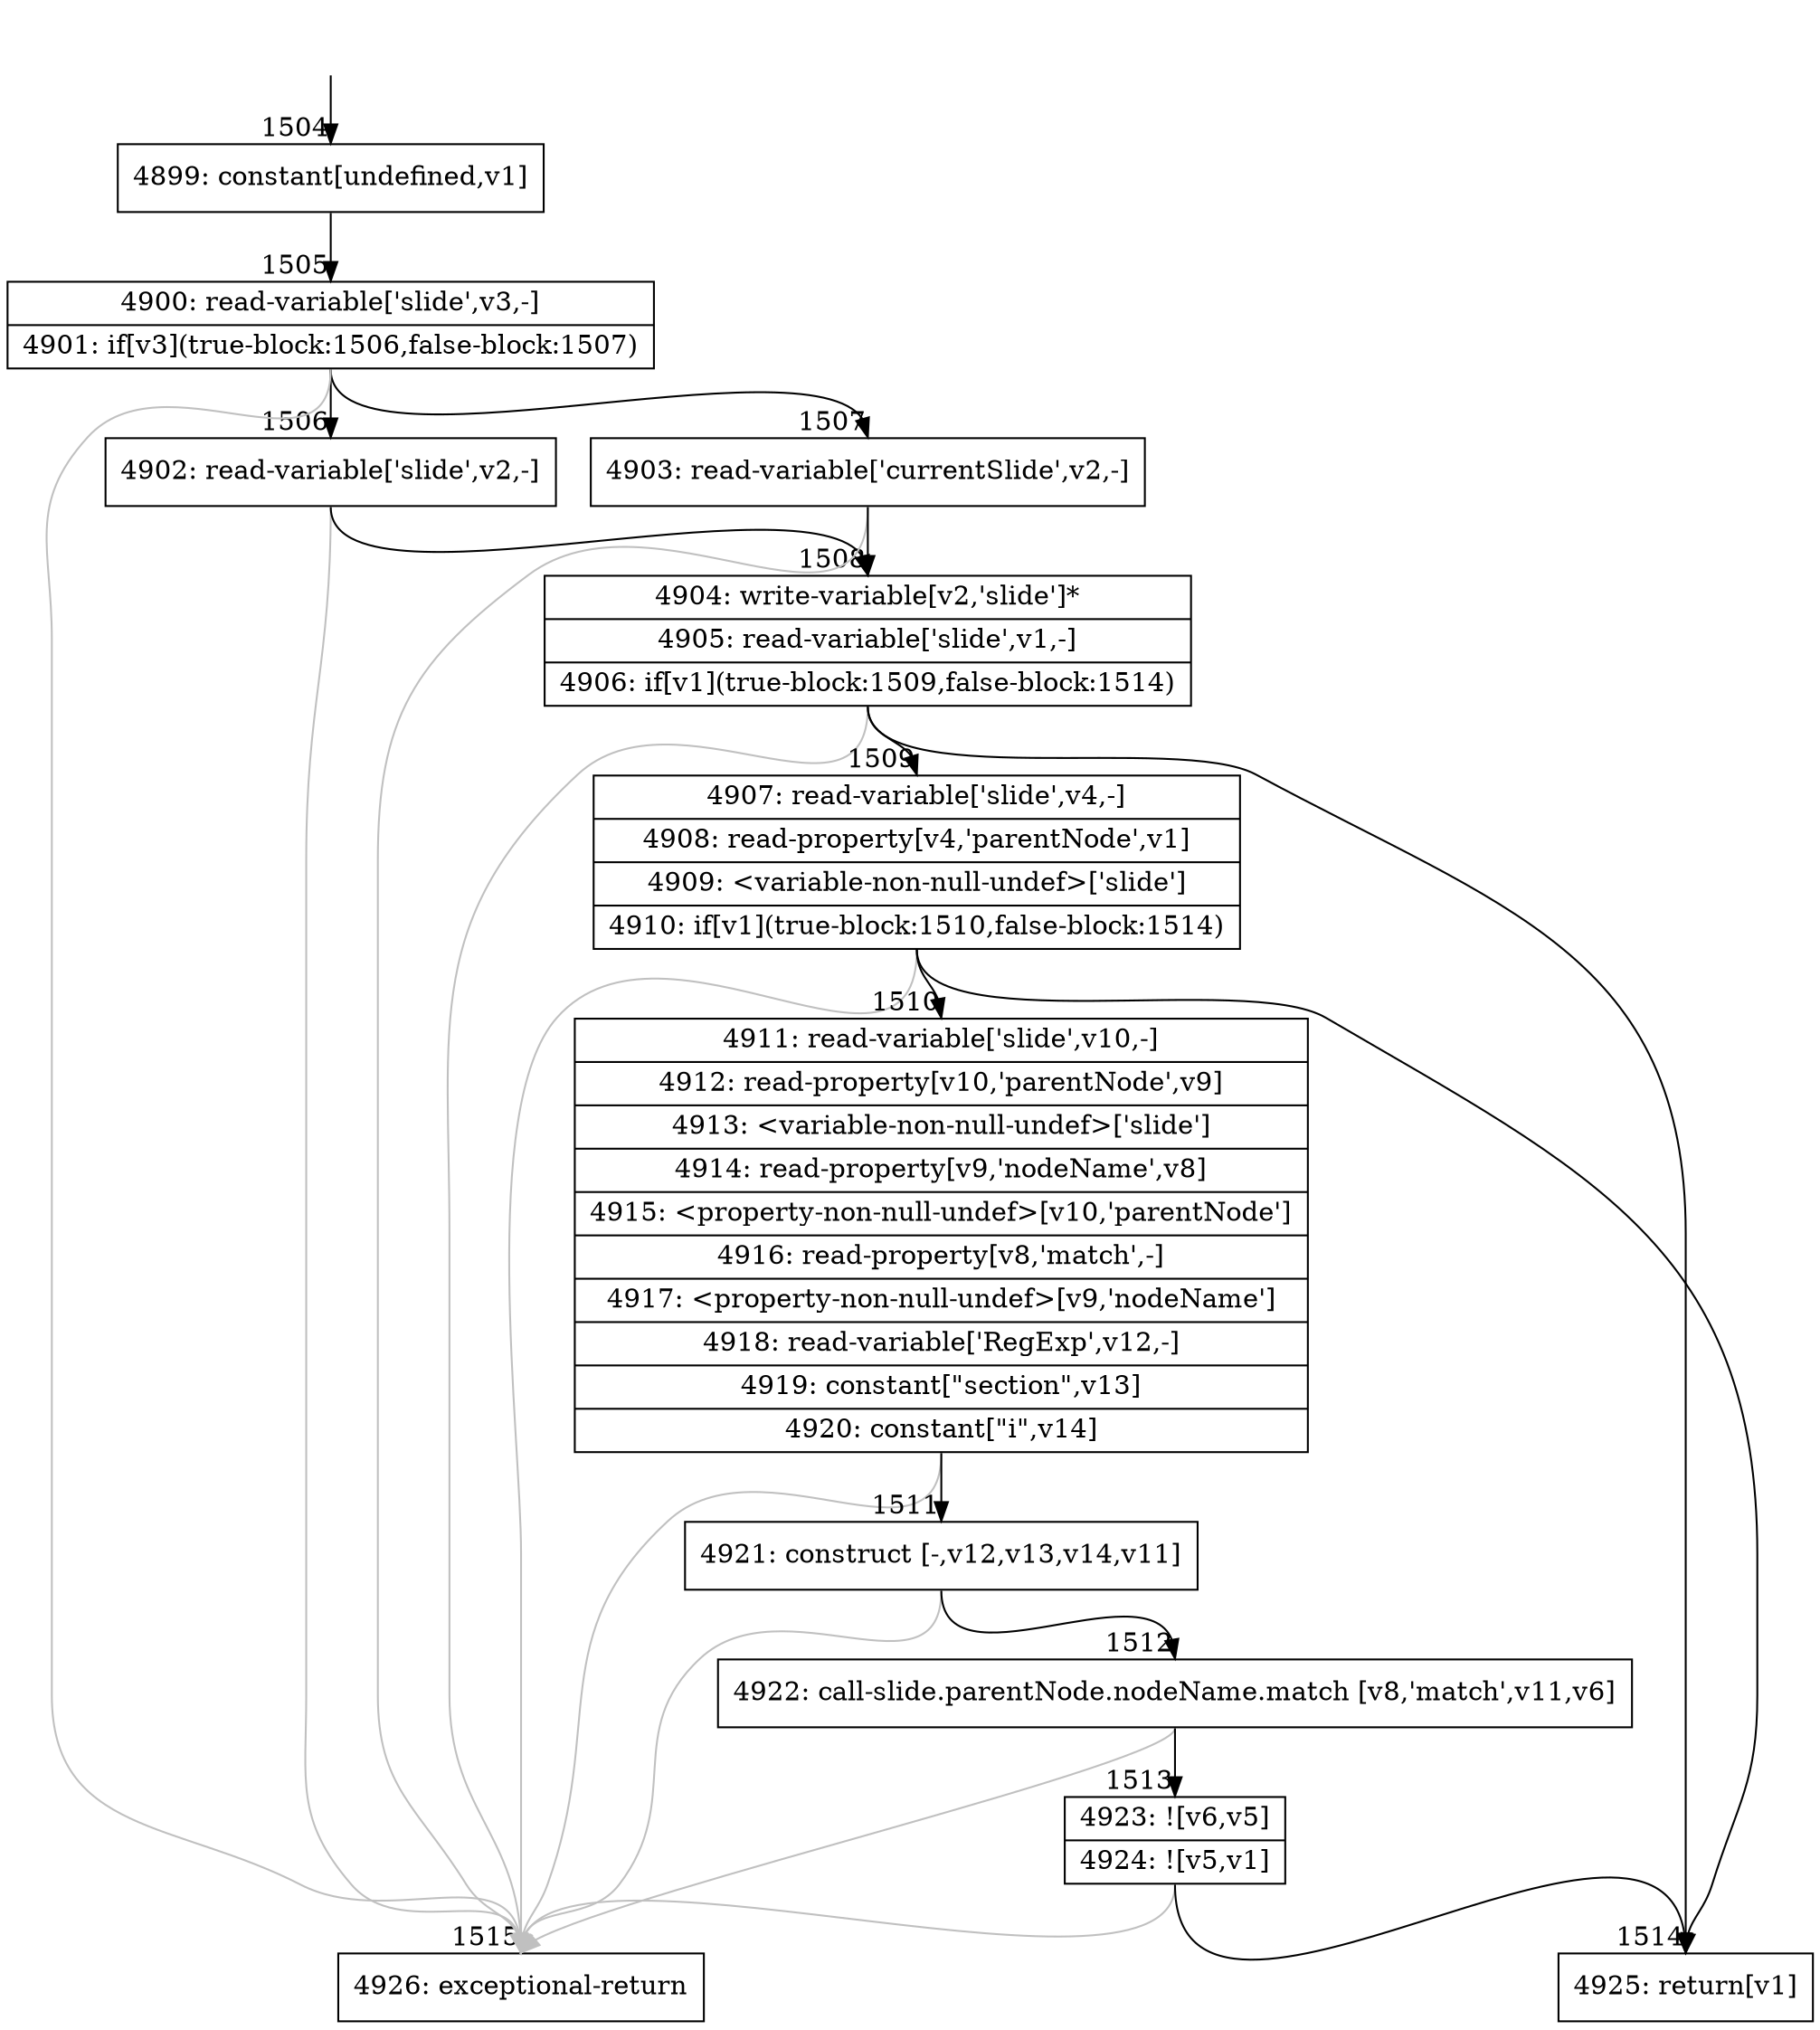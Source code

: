 digraph {
rankdir="TD"
BB_entry99[shape=none,label=""];
BB_entry99 -> BB1504 [tailport=s, headport=n, headlabel="    1504"]
BB1504 [shape=record label="{4899: constant[undefined,v1]}" ] 
BB1504 -> BB1505 [tailport=s, headport=n, headlabel="      1505"]
BB1505 [shape=record label="{4900: read-variable['slide',v3,-]|4901: if[v3](true-block:1506,false-block:1507)}" ] 
BB1505 -> BB1506 [tailport=s, headport=n, headlabel="      1506"]
BB1505 -> BB1507 [tailport=s, headport=n, headlabel="      1507"]
BB1505 -> BB1515 [tailport=s, headport=n, color=gray, headlabel="      1515"]
BB1506 [shape=record label="{4902: read-variable['slide',v2,-]}" ] 
BB1506 -> BB1508 [tailport=s, headport=n, headlabel="      1508"]
BB1506 -> BB1515 [tailport=s, headport=n, color=gray]
BB1507 [shape=record label="{4903: read-variable['currentSlide',v2,-]}" ] 
BB1507 -> BB1508 [tailport=s, headport=n]
BB1507 -> BB1515 [tailport=s, headport=n, color=gray]
BB1508 [shape=record label="{4904: write-variable[v2,'slide']*|4905: read-variable['slide',v1,-]|4906: if[v1](true-block:1509,false-block:1514)}" ] 
BB1508 -> BB1514 [tailport=s, headport=n, headlabel="      1514"]
BB1508 -> BB1509 [tailport=s, headport=n, headlabel="      1509"]
BB1508 -> BB1515 [tailport=s, headport=n, color=gray]
BB1509 [shape=record label="{4907: read-variable['slide',v4,-]|4908: read-property[v4,'parentNode',v1]|4909: \<variable-non-null-undef\>['slide']|4910: if[v1](true-block:1510,false-block:1514)}" ] 
BB1509 -> BB1514 [tailport=s, headport=n]
BB1509 -> BB1510 [tailport=s, headport=n, headlabel="      1510"]
BB1509 -> BB1515 [tailport=s, headport=n, color=gray]
BB1510 [shape=record label="{4911: read-variable['slide',v10,-]|4912: read-property[v10,'parentNode',v9]|4913: \<variable-non-null-undef\>['slide']|4914: read-property[v9,'nodeName',v8]|4915: \<property-non-null-undef\>[v10,'parentNode']|4916: read-property[v8,'match',-]|4917: \<property-non-null-undef\>[v9,'nodeName']|4918: read-variable['RegExp',v12,-]|4919: constant[\"section\",v13]|4920: constant[\"i\",v14]}" ] 
BB1510 -> BB1511 [tailport=s, headport=n, headlabel="      1511"]
BB1510 -> BB1515 [tailport=s, headport=n, color=gray]
BB1511 [shape=record label="{4921: construct [-,v12,v13,v14,v11]}" ] 
BB1511 -> BB1512 [tailport=s, headport=n, headlabel="      1512"]
BB1511 -> BB1515 [tailport=s, headport=n, color=gray]
BB1512 [shape=record label="{4922: call-slide.parentNode.nodeName.match [v8,'match',v11,v6]}" ] 
BB1512 -> BB1513 [tailport=s, headport=n, headlabel="      1513"]
BB1512 -> BB1515 [tailport=s, headport=n, color=gray]
BB1513 [shape=record label="{4923: ![v6,v5]|4924: ![v5,v1]}" ] 
BB1513 -> BB1514 [tailport=s, headport=n]
BB1513 -> BB1515 [tailport=s, headport=n, color=gray]
BB1514 [shape=record label="{4925: return[v1]}" ] 
BB1515 [shape=record label="{4926: exceptional-return}" ] 
//#$~ 1902
}
